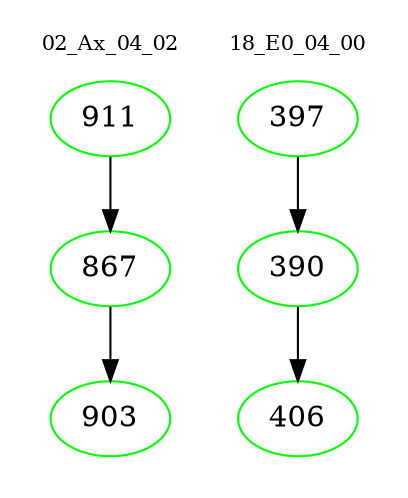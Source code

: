 digraph{
subgraph cluster_0 {
color = white
label = "02_Ax_04_02";
fontsize=10;
T0_911 [label="911", color="green"]
T0_911 -> T0_867 [color="black"]
T0_867 [label="867", color="green"]
T0_867 -> T0_903 [color="black"]
T0_903 [label="903", color="green"]
}
subgraph cluster_1 {
color = white
label = "18_E0_04_00";
fontsize=10;
T1_397 [label="397", color="green"]
T1_397 -> T1_390 [color="black"]
T1_390 [label="390", color="green"]
T1_390 -> T1_406 [color="black"]
T1_406 [label="406", color="green"]
}
}
